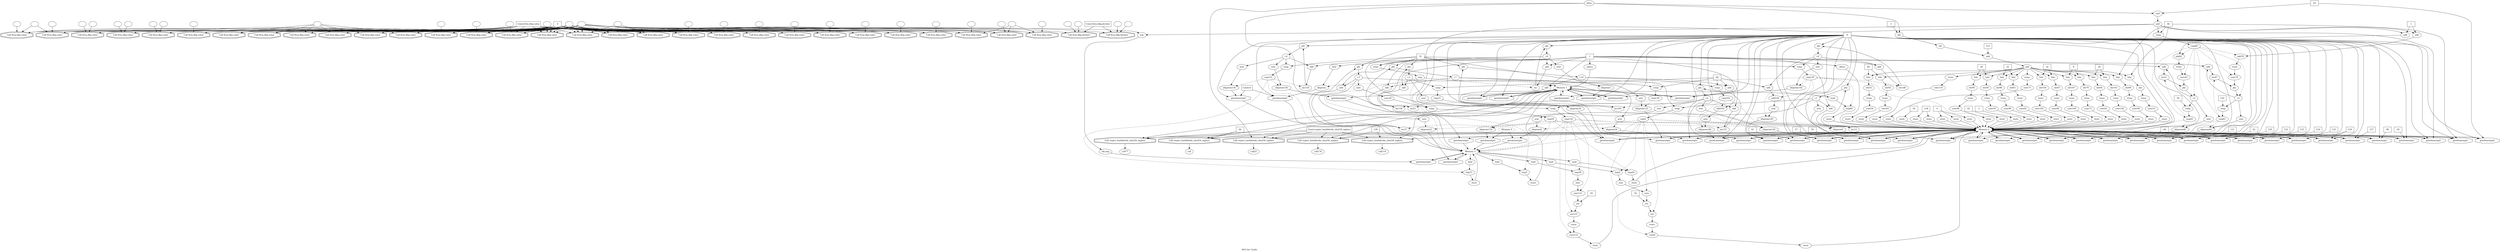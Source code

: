 digraph "DFG for 'Grafo'  "{
label="DFG for 'Grafo' ";
node_0[shape=ellipse,style=dashed,label="Memory 1"]
node_111[shape=doubleoctagon,style=solid,label="Call crypto_hashblocks_sha256_inplace"]
"node_0"->"node_111"
node_57[shape=octagon,style=solid,label="getelementptr"]
"node_0"->"node_57"
node_103[shape=octagon,style=solid,label="getelementptr"]
"node_0"->"node_103"
node_106[shape=doubleoctagon,style=solid,label="Call crypto_hashblocks_sha256_inplace"]
"node_0"->"node_106"
node_109[shape=octagon,style=solid,label="getelementptr"]
"node_0"->"node_109"
node_230[shape=octagon,style=solid,label="getelementptr"]
"node_0"->"node_230"
node_233[shape=doubleoctagon,style=solid,label="Call crypto_hashblocks_sha256_inplace"]
"node_0"->"node_233"
node_307[shape=octagon,style=solid,label="getelementptr"]
"node_0"->"node_307"
node_310[shape=doubleoctagon,style=solid,label="Call crypto_hashblocks_sha256_inplace"]
"node_0"->"node_310"
node_360[shape=octagon,style=solid,label="getelementptr"]
"node_0"->"node_360"
node_362[shape=octagon,style=solid,label="load"]
"node_0"->"node_362"
node_385[shape=octagon,style=solid,label="getelementptr"]
"node_0"->"node_385"
node_412[shape=doubleoctagon,style=solid,label="Call crypto_hashblocks_sha256_inplace"]
"node_0"->"node_412"
node_110[shape=ellipse,style=solid,label="call25"]
"node_111"->"node_110"
node_89[shape=ellipse,style=solid,label="i.2"]
node_92[shape=octagon,style=solid,label="add"]
"node_89"->"node_92"
node_94[shape=octagon,style=solid,label="icmp"]
"node_89"->"node_94"
node_97[shape=octagon,style=solid,label="sext"]
"node_89"->"node_97"
node_3[shape=ellipse,style=dashed,label="Memory 2"]
"node_3"->"node_111"
node_83[shape=octagon,style=solid,label="getelementptr"]
"node_3"->"node_83"
node_191[shape=octagon,style=solid,label="getelementptr"]
"node_3"->"node_191"
node_98[shape=octagon,style=solid,label="getelementptr"]
"node_3"->"node_98"
node_104[shape=octagon,style=solid,label="getelementptr"]
"node_3"->"node_104"
"node_3"->"node_106"
node_112[shape=octagon,style=solid,label="getelementptr"]
"node_3"->"node_112"
node_141[shape=octagon,style=solid,label="getelementptr"]
"node_3"->"node_141"
node_145[shape=octagon,style=solid,label="getelementptr"]
"node_3"->"node_145"
node_167[shape=octagon,style=solid,label="getelementptr"]
"node_3"->"node_167"
node_176[shape=octagon,style=solid,label="getelementptr"]
"node_3"->"node_176"
node_183[shape=octagon,style=solid,label="getelementptr"]
"node_3"->"node_183"
node_199[shape=octagon,style=solid,label="getelementptr"]
"node_3"->"node_199"
node_207[shape=octagon,style=solid,label="getelementptr"]
"node_3"->"node_207"
node_215[shape=octagon,style=solid,label="getelementptr"]
"node_3"->"node_215"
node_223[shape=octagon,style=solid,label="getelementptr"]
"node_3"->"node_223"
node_228[shape=octagon,style=solid,label="getelementptr"]
"node_3"->"node_228"
node_231[shape=octagon,style=solid,label="getelementptr"]
"node_3"->"node_231"
"node_3"->"node_233"
node_249[shape=octagon,style=solid,label="getelementptr"]
"node_3"->"node_249"
node_257[shape=octagon,style=solid,label="getelementptr"]
"node_3"->"node_257"
node_264[shape=octagon,style=solid,label="getelementptr"]
"node_3"->"node_264"
node_271[shape=octagon,style=solid,label="getelementptr"]
"node_3"->"node_271"
node_278[shape=octagon,style=solid,label="getelementptr"]
"node_3"->"node_278"
node_285[shape=octagon,style=solid,label="getelementptr"]
"node_3"->"node_285"
node_292[shape=octagon,style=solid,label="getelementptr"]
"node_3"->"node_292"
node_299[shape=octagon,style=solid,label="getelementptr"]
"node_3"->"node_299"
node_304[shape=octagon,style=solid,label="getelementptr"]
"node_3"->"node_304"
node_308[shape=octagon,style=solid,label="getelementptr"]
"node_3"->"node_308"
"node_3"->"node_310"
node_333[shape=octagon,style=solid,label="getelementptr"]
"node_3"->"node_333"
node_346[shape=octagon,style=solid,label="getelementptr"]
"node_3"->"node_346"
node_367[shape=octagon,style=solid,label="getelementptr"]
"node_3"->"node_367"
node_400[shape=octagon,style=solid,label="getelementptr"]
"node_3"->"node_400"
node_404[shape=octagon,style=solid,label="getelementptr"]
"node_3"->"node_404"
node_407[shape=octagon,style=solid,label="getelementptr"]
"node_3"->"node_407"
node_410[shape=octagon,style=solid,label="getelementptr"]
"node_3"->"node_410"
"node_3"->"node_412"
node_4[shape=octagon,style=solid,label="alloca"]
"node_4"->"node_3"
node_5[shape=doubleoctagon,style=solid,label="Call llvm.dbg.value"]
node_6[shape=ellipse,style=solid,label=""]
"node_6"->"node_5"
node_7[shape=box,style=solid,label="0"]
"node_7"->"node_5"
node_11[shape=doubleoctagon,style=solid,label="Call llvm.dbg.value"]
"node_7"->"node_11"
node_14[shape=doubleoctagon,style=solid,label="Call llvm.dbg.value"]
"node_7"->"node_14"
node_17[shape=doubleoctagon,style=solid,label="Call llvm.dbg.value"]
"node_7"->"node_17"
node_34[shape=doubleoctagon,style=solid,label="Call llvm.dbg.value"]
"node_7"->"node_34"
node_37[shape=doubleoctagon,style=solid,label="Call llvm.dbg.value"]
"node_7"->"node_37"
node_59[shape=doubleoctagon,style=solid,label="Call llvm.dbg.value"]
"node_7"->"node_59"
node_61[shape=doubleoctagon,style=solid,label="Call llvm.dbg.value"]
"node_7"->"node_61"
node_85[shape=doubleoctagon,style=solid,label="Call llvm.dbg.value"]
"node_7"->"node_85"
node_87[shape=doubleoctagon,style=solid,label="Call llvm.dbg.value"]
"node_7"->"node_87"
node_101[shape=doubleoctagon,style=solid,label="Call llvm.dbg.value"]
"node_7"->"node_101"
node_113[shape=doubleoctagon,style=solid,label="Call llvm.dbg.value"]
"node_7"->"node_113"
node_118[shape=doubleoctagon,style=solid,label="Call llvm.dbg.value"]
"node_7"->"node_118"
node_121[shape=octagon,style=solid,label="sub"]
"node_7"->"node_121"
node_123[shape=doubleoctagon,style=solid,label="Call llvm.dbg.value"]
"node_7"->"node_123"
node_125[shape=doubleoctagon,style=solid,label="Call llvm.dbg.value"]
"node_7"->"node_125"
node_143[shape=doubleoctagon,style=solid,label="Call llvm.dbg.value"]
"node_7"->"node_143"
node_156[shape=doubleoctagon,style=solid,label="Call llvm.dbg.value"]
"node_7"->"node_156"
node_170[shape=doubleoctagon,style=solid,label="Call llvm.dbg.value"]
"node_7"->"node_170"
node_369[shape=doubleoctagon,style=solid,label="Call llvm.dbg.value"]
"node_7"->"node_369"
node_371[shape=doubleoctagon,style=solid,label="Call llvm.dbg.value"]
"node_7"->"node_371"
node_238[shape=doubleoctagon,style=solid,label="Call llvm.dbg.value"]
"node_7"->"node_238"
node_251[shape=doubleoctagon,style=solid,label="Call llvm.dbg.value"]
"node_7"->"node_251"
node_312[shape=doubleoctagon,style=solid,label="Call llvm.dbg.value"]
"node_7"->"node_312"
node_335[shape=doubleoctagon,style=solid,label="Call llvm.dbg.value"]
"node_7"->"node_335"
node_337[shape=doubleoctagon,style=solid,label="Call llvm.dbg.value"]
"node_7"->"node_337"
node_349[shape=doubleoctagon,style=solid,label="Call llvm.dbg.value"]
"node_7"->"node_349"
node_351[shape=doubleoctagon,style=solid,label="Call llvm.dbg.value"]
"node_7"->"node_351"
node_387[shape=doubleoctagon,style=solid,label="Call llvm.dbg.value"]
"node_7"->"node_387"
node_389[shape=doubleoctagon,style=solid,label="Call llvm.dbg.value"]
"node_7"->"node_389"
node_402[shape=doubleoctagon,style=solid,label="Call llvm.dbg.value"]
"node_7"->"node_402"
node_8[shape=ellipse,style=solid,label=""]
"node_8"->"node_5"
node_9[shape=ellipse,style=solid,label=""]
"node_9"->"node_5"
"node_9"->"node_11"
"node_9"->"node_14"
"node_9"->"node_17"
node_20[shape=doubleoctagon,style=solid,label="Call llvm.dbg.declare"]
"node_9"->"node_20"
node_24[shape=doubleoctagon,style=solid,label="Call llvm.dbg.declare"]
"node_9"->"node_24"
"node_9"->"node_34"
"node_9"->"node_37"
"node_9"->"node_59"
"node_9"->"node_61"
"node_9"->"node_85"
"node_9"->"node_87"
"node_9"->"node_101"
"node_9"->"node_113"
"node_9"->"node_118"
"node_9"->"node_123"
"node_9"->"node_125"
"node_9"->"node_143"
"node_9"->"node_156"
"node_9"->"node_170"
"node_9"->"node_369"
"node_9"->"node_371"
"node_9"->"node_238"
"node_9"->"node_251"
"node_9"->"node_312"
"node_9"->"node_335"
"node_9"->"node_337"
"node_9"->"node_349"
"node_9"->"node_351"
"node_9"->"node_387"
"node_9"->"node_389"
"node_9"->"node_402"
node_10[shape=box,style=solid,label="Const:llvm.dbg.value"]
"node_10"->"node_5"
"node_10"->"node_11"
"node_10"->"node_14"
"node_10"->"node_17"
"node_10"->"node_34"
"node_10"->"node_37"
"node_10"->"node_59"
"node_10"->"node_61"
"node_10"->"node_85"
"node_10"->"node_87"
"node_10"->"node_101"
"node_10"->"node_113"
"node_10"->"node_118"
"node_10"->"node_123"
"node_10"->"node_125"
"node_10"->"node_143"
"node_10"->"node_156"
"node_10"->"node_170"
"node_10"->"node_369"
"node_10"->"node_371"
"node_10"->"node_238"
"node_10"->"node_251"
"node_10"->"node_312"
"node_10"->"node_335"
"node_10"->"node_337"
"node_10"->"node_349"
"node_10"->"node_351"
"node_10"->"node_387"
"node_10"->"node_389"
"node_10"->"node_402"
node_12[shape=ellipse,style=solid,label=""]
"node_12"->"node_11"
node_13[shape=ellipse,style=solid,label=""]
"node_13"->"node_11"
"node_13"->"node_113"
"node_13"->"node_123"
node_15[shape=ellipse,style=solid,label=""]
"node_15"->"node_14"
node_16[shape=ellipse,style=solid,label=""]
"node_16"->"node_14"
"node_16"->"node_118"
node_18[shape=ellipse,style=solid,label=""]
"node_18"->"node_17"
node_19[shape=ellipse,style=solid,label=""]
"node_19"->"node_17"
node_21[shape=ellipse,style=solid,label=""]
"node_21"->"node_20"
node_22[shape=ellipse,style=solid,label=""]
"node_22"->"node_20"
node_23[shape=box,style=solid,label="Const:llvm.dbg.declare"]
"node_23"->"node_20"
"node_23"->"node_24"
node_25[shape=ellipse,style=solid,label=""]
"node_25"->"node_24"
node_26[shape=ellipse,style=solid,label=""]
"node_26"->"node_24"
node_27[shape=ellipse,style=solid,label="shl"]
node_32[shape=octagon,style=solid,label="add"]
"node_27"->"node_32"
node_28[shape=octagon,style=solid,label="shl"]
"node_28"->"node_27"
node_29[shape=ellipse,style=solid,label="inlen"]
"node_29"->"node_111"
"node_29"->"node_28"
"node_29"->"node_112"
node_116[shape=octagon,style=solid,label="and"]
"node_29"->"node_116"
node_30[shape=box,style=solid,label="3"]
"node_30"->"node_28"
node_31[shape=ellipse,style=solid,label="add"]
node_203[shape=octagon,style=solid,label="lshr"]
"node_31"->"node_203"
node_173[shape=octagon,style=solid,label="lshr"]
"node_31"->"node_173"
node_179[shape=octagon,style=solid,label="lshr"]
"node_31"->"node_179"
node_187[shape=octagon,style=solid,label="lshr"]
"node_31"->"node_187"
node_195[shape=octagon,style=solid,label="lshr"]
"node_31"->"node_195"
node_211[shape=octagon,style=solid,label="lshr"]
"node_31"->"node_211"
node_219[shape=octagon,style=solid,label="lshr"]
"node_31"->"node_219"
node_227[shape=octagon,style=solid,label="trunc"]
"node_31"->"node_227"
node_254[shape=octagon,style=solid,label="lshr"]
"node_31"->"node_254"
node_261[shape=octagon,style=solid,label="lshr"]
"node_31"->"node_261"
node_268[shape=octagon,style=solid,label="lshr"]
"node_31"->"node_268"
node_275[shape=octagon,style=solid,label="lshr"]
"node_31"->"node_275"
node_282[shape=octagon,style=solid,label="lshr"]
"node_31"->"node_282"
node_289[shape=octagon,style=solid,label="lshr"]
"node_31"->"node_289"
node_296[shape=octagon,style=solid,label="lshr"]
"node_31"->"node_296"
node_303[shape=octagon,style=solid,label="trunc"]
"node_31"->"node_303"
"node_32"->"node_31"
node_33[shape=box,style=solid,label="512"]
"node_33"->"node_32"
node_35[shape=ellipse,style=solid,label=""]
"node_35"->"node_34"
node_36[shape=ellipse,style=solid,label=""]
"node_36"->"node_34"
node_38[shape=ellipse,style=solid,label=""]
"node_38"->"node_37"
"node_38"->"node_61"
"node_38"->"node_125"
"node_38"->"node_371"
"node_38"->"node_312"
"node_38"->"node_351"
node_39[shape=ellipse,style=solid,label=""]
"node_39"->"node_37"
"node_39"->"node_59"
"node_39"->"node_61"
"node_39"->"node_85"
"node_39"->"node_87"
"node_39"->"node_101"
"node_39"->"node_125"
"node_39"->"node_143"
"node_39"->"node_156"
"node_39"->"node_170"
"node_39"->"node_369"
"node_39"->"node_371"
"node_39"->"node_238"
"node_39"->"node_251"
"node_39"->"node_312"
"node_39"->"node_335"
"node_39"->"node_337"
"node_39"->"node_349"
"node_39"->"node_351"
"node_39"->"node_387"
"node_39"->"node_389"
"node_39"->"node_402"
node_40[shape=ellipse,style=solid,label="i.0"]
node_44[shape=octagon,style=solid,label="add"]
"node_40"->"node_44"
node_46[shape=octagon,style=solid,label="icmp"]
"node_40"->"node_46"
node_49[shape=octagon,style=solid,label="sext"]
"node_40"->"node_49"
node_56[shape=octagon,style=solid,label="sext"]
"node_40"->"node_56"
node_41[shape=octagon,style=solid,label="phi"]
"node_41"->"node_40"
node_42[shape=box,style=solid,label="0"]
"node_42"->"node_41"
node_51[shape=octagon,style=solid,label="getelementptr"]
"node_42"->"node_51"
"node_42"->"node_57"
node_63[shape=octagon,style=solid,label="phi"]
"node_42"->"node_63"
"node_42"->"node_83"
"node_42"->"node_191"
"node_42"->"node_98"
"node_42"->"node_103"
"node_42"->"node_104"
"node_42"->"node_109"
node_127[shape=octagon,style=solid,label="phi"]
"node_42"->"node_127"
"node_42"->"node_141"
"node_42"->"node_145"
"node_42"->"node_167"
"node_42"->"node_176"
"node_42"->"node_183"
"node_42"->"node_199"
node_373[shape=octagon,style=solid,label="phi"]
"node_42"->"node_373"
"node_42"->"node_207"
"node_42"->"node_215"
"node_42"->"node_223"
"node_42"->"node_228"
"node_42"->"node_230"
"node_42"->"node_231"
"node_42"->"node_249"
"node_42"->"node_257"
"node_42"->"node_264"
"node_42"->"node_271"
"node_42"->"node_278"
"node_42"->"node_285"
"node_42"->"node_292"
"node_42"->"node_299"
"node_42"->"node_304"
"node_42"->"node_307"
"node_42"->"node_308"
node_314[shape=octagon,style=solid,label="phi"]
"node_42"->"node_314"
"node_42"->"node_333"
"node_42"->"node_346"
node_353[shape=octagon,style=solid,label="phi"]
"node_42"->"node_353"
"node_42"->"node_360"
"node_42"->"node_367"
node_380[shape=octagon,style=solid,label="getelementptr"]
"node_42"->"node_380"
"node_42"->"node_400"
"node_42"->"node_404"
"node_42"->"node_407"
"node_42"->"node_410"
node_43[shape=ellipse,style=solid,label="inc"]
"node_43"->"node_41"
"node_44"->"node_43"
node_45[shape=ellipse,style=solid,label="cmp"]
"node_45"->"node_0" [style=dashed]
"node_45"->"node_43" [style=dashed]
node_48[shape=ellipse,style=solid,label="idxprom"]
"node_45"->"node_48" [style=dashed]
node_50[shape=ellipse,style=dashed,label="Memory 3"]
"node_45"->"node_50" [style=dashed]
node_53[shape=ellipse,style=solid,label="tmp3"]
"node_45"->"node_53" [style=dashed]
node_55[shape=ellipse,style=solid,label="idxprom1"]
"node_45"->"node_55" [style=dashed]
"node_46"->"node_45"
node_47[shape=box,style=solid,label="32"]
"node_47"->"node_46"
node_67[shape=octagon,style=solid,label="icmp"]
"node_47"->"node_67"
node_90[shape=octagon,style=solid,label="phi"]
"node_47"->"node_90"
node_318[shape=octagon,style=solid,label="icmp"]
"node_47"->"node_318"
node_339[shape=octagon,style=solid,label="phi"]
"node_47"->"node_339"
node_357[shape=octagon,style=solid,label="icmp"]
"node_47"->"node_357"
node_377[shape=octagon,style=solid,label="icmp"]
"node_47"->"node_377"
node_391[shape=octagon,style=solid,label="phi"]
"node_47"->"node_391"
"node_48"->"node_51"
"node_49"->"node_48"
node_54[shape=octagon,style=solid,label="load"]
"node_50"->"node_54"
node_73[shape=octagon,style=solid,label="load"]
"node_50"->"node_73"
node_122[shape=octagon,style=solid,label="getelementptr"]
"node_50"->"node_122"
node_136[shape=octagon,style=solid,label="getelementptr"]
"node_50"->"node_136"
node_138[shape=octagon,style=solid,label="load"]
"node_50"->"node_138"
node_323[shape=octagon,style=solid,label="load"]
"node_50"->"node_323"
node_382[shape=octagon,style=solid,label="load"]
"node_50"->"node_382"
"node_51"->"node_50"
node_52[shape=box,style=solid,label="Const:iv"]
"node_52"->"node_51"
"node_52"->"node_380"
node_58[shape=octagon,style=solid,label="store"]
"node_53"->"node_58"
"node_54"->"node_53"
"node_55"->"node_57"
"node_56"->"node_55"
"node_57"->"node_0"
"node_58"->"node_0"
node_60[shape=ellipse,style=solid,label=""]
"node_60"->"node_59"
node_62[shape=ellipse,style=solid,label="i.1"]
node_65[shape=octagon,style=solid,label="add"]
"node_62"->"node_65"
"node_62"->"node_67"
node_69[shape=octagon,style=solid,label="sext"]
"node_62"->"node_69"
node_82[shape=octagon,style=solid,label="sext"]
"node_62"->"node_82"
"node_63"->"node_62"
node_64[shape=ellipse,style=solid,label="inc12"]
"node_64"->"node_63"
"node_65"->"node_64"
node_66[shape=ellipse,style=solid,label="cmp4"]
"node_66"->"node_3" [style=dashed]
"node_66"->"node_50" [style=dashed]
"node_66"->"node_64" [style=dashed]
node_68[shape=ellipse,style=solid,label="idxprom6"]
"node_66"->"node_68" [style=dashed]
node_72[shape=ellipse,style=solid,label="tmp9"]
"node_66"->"node_72" [style=dashed]
node_74[shape=ellipse,style=solid,label="conv"]
"node_66"->"node_74" [style=dashed]
node_76[shape=ellipse,style=solid,label="xor"]
"node_66"->"node_76" [style=dashed]
node_79[shape=ellipse,style=solid,label="conv8"]
"node_66"->"node_79" [style=dashed]
node_81[shape=ellipse,style=solid,label="idxprom9"]
"node_66"->"node_81" [style=dashed]
"node_67"->"node_66"
node_70[shape=octagon,style=solid,label="getelementptr"]
"node_68"->"node_70"
"node_69"->"node_68"
"node_70"->"node_50"
node_71[shape=ellipse,style=dashed,label="Memory 0"]
"node_71"->"node_70"
node_321[shape=octagon,style=solid,label="getelementptr"]
"node_71"->"node_321"
node_75[shape=octagon,style=solid,label="zext"]
"node_72"->"node_75"
"node_73"->"node_72"
node_77[shape=octagon,style=solid,label="xor"]
"node_74"->"node_77"
"node_75"->"node_74"
node_80[shape=octagon,style=solid,label="trunc"]
"node_76"->"node_80"
"node_77"->"node_76"
node_78[shape=box,style=solid,label="54"]
"node_78"->"node_77"
node_84[shape=octagon,style=solid,label="store"]
"node_79"->"node_84"
node_2[shape=box,style=solid,label="1"]
"node_2"->"node_4"
"node_2"->"node_44"
"node_2"->"node_65"
node_1[shape=octagon,style=solid,label="alloca"]
"node_2"->"node_1"
"node_2"->"node_92"
node_129[shape=octagon,style=solid,label="add"]
"node_2"->"node_129"
node_161[shape=octagon,style=solid,label="add"]
"node_2"->"node_161"
node_375[shape=octagon,style=solid,label="add"]
"node_2"->"node_375"
node_243[shape=octagon,style=solid,label="add"]
"node_2"->"node_243"
node_316[shape=octagon,style=solid,label="add"]
"node_2"->"node_316"
node_341[shape=octagon,style=solid,label="add"]
"node_2"->"node_341"
node_355[shape=octagon,style=solid,label="add"]
"node_2"->"node_355"
node_393[shape=octagon,style=solid,label="add"]
"node_2"->"node_393"
"node_1"->"node_0"
"node_80"->"node_79"
"node_81"->"node_83"
"node_82"->"node_81"
"node_83"->"node_3"
"node_84"->"node_3"
node_86[shape=ellipse,style=solid,label=""]
"node_86"->"node_85"
node_88[shape=ellipse,style=solid,label=""]
"node_88"->"node_87"
"node_88"->"node_337"
"node_88"->"node_389"
node_190[shape=octagon,style=solid,label="trunc"]
node_189[shape=ellipse,style=solid,label="conv59"]
"node_190"->"node_189"
"node_191"->"node_3"
node_192[shape=box,style=solid,label="58"]
"node_192"->"node_191"
node_193[shape=octagon,style=solid,label="store"]
"node_193"->"node_3"
node_194[shape=ellipse,style=solid,label="shr61"]
node_198[shape=octagon,style=solid,label="trunc"]
"node_194"->"node_198"
"node_90"->"node_89"
node_91[shape=ellipse,style=solid,label="inc21"]
"node_91"->"node_90"
"node_92"->"node_91"
node_93[shape=ellipse,style=solid,label="cmp15"]
"node_93"->"node_3" [style=dashed]
"node_93"->"node_91" [style=dashed]
node_96[shape=ellipse,style=solid,label="idxprom18"]
"node_93"->"node_96" [style=dashed]
"node_94"->"node_93"
node_95[shape=box,style=solid,label="64"]
"node_95"->"node_94"
node_343[shape=octagon,style=solid,label="icmp"]
"node_95"->"node_343"
node_364[shape=octagon,style=solid,label="add"]
"node_95"->"node_364"
node_395[shape=octagon,style=solid,label="icmp"]
"node_95"->"node_395"
node_397[shape=octagon,style=solid,label="add"]
"node_95"->"node_397"
"node_96"->"node_98"
"node_97"->"node_96"
"node_98"->"node_3"
node_99[shape=octagon,style=solid,label="store"]
"node_99"->"node_3"
node_100[shape=box,style=solid,label="54"]
"node_100"->"node_99"
node_102[shape=ellipse,style=solid,label=""]
"node_102"->"node_101"
"node_103"->"node_0"
"node_104"->"node_3"
node_105[shape=ellipse,style=solid,label="call"]
"node_106"->"node_105"
node_107[shape=box,style=solid,label="64"]
"node_107"->"node_106"
"node_107"->"node_233"
node_108[shape=box,style=solid,label="Const:crypto_hashblocks_sha256_inplace"]
"node_108"->"node_111"
"node_108"->"node_106"
"node_108"->"node_233"
"node_108"->"node_310"
"node_108"->"node_412"
"node_109"->"node_0"
node_200[shape=box,style=solid,label="59"]
"node_200"->"node_199"
node_201[shape=octagon,style=solid,label="store"]
"node_201"->"node_3"
node_202[shape=ellipse,style=solid,label="shr64"]
node_206[shape=octagon,style=solid,label="trunc"]
"node_202"->"node_206"
"node_203"->"node_202"
node_204[shape=box,style=solid,label="24"]
"node_204"->"node_203"
"node_204"->"node_282"
"node_112"->"node_50"
node_114[shape=ellipse,style=solid,label=""]
"node_114"->"node_113"
node_115[shape=ellipse,style=solid,label="and"]
"node_115"->"node_121"
node_133[shape=octagon,style=solid,label="icmp"]
"node_115"->"node_133"
"node_115"->"node_145"
node_149[shape=octagon,style=solid,label="icmp"]
"node_115"->"node_149"
node_152[shape=octagon,style=solid,label="add"]
"node_115"->"node_152"
node_235[shape=octagon,style=solid,label="add"]
"node_115"->"node_235"
"node_116"->"node_115"
node_117[shape=box,style=solid,label="63"]
"node_117"->"node_116"
"node_117"->"node_228"
node_119[shape=ellipse,style=solid,label=""]
"node_119"->"node_118"
node_120[shape=ellipse,style=solid,label="idx.neg"]
"node_120"->"node_122"
"node_121"->"node_120"
"node_122"->"node_50"
node_124[shape=ellipse,style=solid,label=""]
"node_124"->"node_123"
node_126[shape=ellipse,style=solid,label="i.3"]
"node_126"->"node_129"
node_131[shape=octagon,style=solid,label="sext"]
"node_126"->"node_131"
node_135[shape=octagon,style=solid,label="sext"]
"node_126"->"node_135"
node_140[shape=octagon,style=solid,label="sext"]
"node_126"->"node_140"
"node_127"->"node_126"
node_128[shape=ellipse,style=solid,label="inc37"]
"node_128"->"node_127"
"node_129"->"node_128"
node_130[shape=ellipse,style=solid,label="conv28"]
"node_130"->"node_133"
"node_131"->"node_130"
node_132[shape=ellipse,style=solid,label="cmp29"]
"node_132"->"node_3" [style=dashed]
"node_132"->"node_50" [style=dashed]
"node_132"->"node_128" [style=dashed]
node_134[shape=ellipse,style=solid,label="idxprom32"]
"node_132"->"node_134" [style=dashed]
node_137[shape=ellipse,style=solid,label="tmp26"]
"node_132"->"node_137" [style=dashed]
node_139[shape=ellipse,style=solid,label="idxprom34"]
"node_132"->"node_139" [style=dashed]
"node_133"->"node_132"
"node_134"->"node_136"
"node_135"->"node_134"
"node_136"->"node_50"
node_142[shape=octagon,style=solid,label="store"]
"node_137"->"node_142"
"node_138"->"node_137"
"node_139"->"node_141"
"node_140"->"node_139"
"node_141"->"node_3"
"node_142"->"node_3"
node_144[shape=ellipse,style=solid,label=""]
"node_144"->"node_143"
"node_145"->"node_3"
node_146[shape=octagon,style=solid,label="store"]
"node_146"->"node_3"
node_147[shape=box,style=solid,label="-128"]
"node_147"->"node_146"
node_406[shape=octagon,style=solid,label="store"]
"node_147"->"node_406"
node_148[shape=ellipse,style=solid,label="cmp40"]
node_151[shape=ellipse,style=solid,label="add42"]
"node_148"->"node_151" [style=dashed]
node_154[shape=ellipse,style=solid,label="conv43"]
"node_148"->"node_154" [style=dashed]
node_158[shape=ellipse,style=solid,label="i.4"]
"node_148"->"node_158" [style=dashed]
node_162[shape=ellipse,style=solid,label="cmp45"]
"node_148"->"node_162" [style=dashed]
node_234[shape=ellipse,style=solid,label="add78"]
"node_148"->"node_234" [style=dashed]
node_236[shape=ellipse,style=solid,label="conv79"]
"node_148"->"node_236" [style=dashed]
node_240[shape=ellipse,style=solid,label="i.5"]
"node_148"->"node_240" [style=dashed]
node_244[shape=ellipse,style=solid,label="cmp81"]
"node_148"->"node_244" [style=dashed]
"node_149"->"node_148"
node_150[shape=box,style=solid,label="56"]
"node_150"->"node_149"
"node_150"->"node_173"
"node_150"->"node_176"
"node_150"->"node_254"
node_155[shape=octagon,style=solid,label="trunc"]
"node_151"->"node_155"
"node_152"->"node_151"
node_153[shape=box,style=solid,label="1"]
"node_153"->"node_152"
"node_153"->"node_235"
node_159[shape=octagon,style=solid,label="phi"]
"node_154"->"node_159"
"node_155"->"node_154"
node_157[shape=ellipse,style=solid,label=""]
"node_157"->"node_156"
"node_158"->"node_161"
node_163[shape=octagon,style=solid,label="icmp"]
"node_158"->"node_163"
node_166[shape=octagon,style=solid,label="sext"]
"node_158"->"node_166"
"node_159"->"node_158"
node_160[shape=ellipse,style=solid,label="inc51"]
"node_160"->"node_159"
"node_161"->"node_160"
"node_162"->"node_3" [style=dashed]
"node_162"->"node_160" [style=dashed]
node_165[shape=ellipse,style=solid,label="idxprom48"]
"node_162"->"node_165" [style=dashed]
"node_163"->"node_162"
node_164[shape=box,style=solid,label="56"]
"node_164"->"node_163"
"node_165"->"node_167"
"node_166"->"node_165"
"node_167"->"node_3"
node_168[shape=octagon,style=solid,label="store"]
"node_168"->"node_3"
node_169[shape=box,style=solid,label="0"]
"node_169"->"node_168"
node_250[shape=octagon,style=solid,label="store"]
"node_169"->"node_250"
node_401[shape=octagon,style=solid,label="store"]
"node_169"->"node_401"
node_171[shape=ellipse,style=solid,label=""]
"node_171"->"node_170"
node_172[shape=ellipse,style=solid,label="shr"]
node_175[shape=octagon,style=solid,label="trunc"]
"node_172"->"node_175"
"node_173"->"node_172"
node_174[shape=ellipse,style=solid,label="conv53"]
node_177[shape=octagon,style=solid,label="store"]
"node_174"->"node_177"
"node_175"->"node_174"
"node_176"->"node_3"
"node_177"->"node_3"
node_178[shape=ellipse,style=solid,label="shr55"]
node_182[shape=octagon,style=solid,label="trunc"]
"node_178"->"node_182"
"node_179"->"node_178"
node_180[shape=box,style=solid,label="48"]
"node_180"->"node_179"
"node_180"->"node_261"
node_181[shape=ellipse,style=solid,label="conv56"]
node_185[shape=octagon,style=solid,label="store"]
"node_181"->"node_185"
"node_182"->"node_181"
"node_183"->"node_3"
node_184[shape=box,style=solid,label="57"]
"node_184"->"node_183"
"node_185"->"node_3"
node_186[shape=ellipse,style=solid,label="shr58"]
"node_186"->"node_190"
"node_187"->"node_186"
node_188[shape=box,style=solid,label="40"]
"node_188"->"node_187"
"node_188"->"node_268"
"node_189"->"node_193"
"node_195"->"node_194"
node_196[shape=box,style=solid,label="32"]
"node_196"->"node_195"
"node_196"->"node_275"
node_197[shape=ellipse,style=solid,label="conv62"]
"node_197"->"node_201"
"node_198"->"node_197"
"node_199"->"node_3"
node_370[shape=ellipse,style=solid,label=""]
"node_370"->"node_369"
node_372[shape=ellipse,style=solid,label="i.9"]
"node_372"->"node_375"
"node_372"->"node_377"
node_379[shape=octagon,style=solid,label="sext"]
"node_372"->"node_379"
node_384[shape=octagon,style=solid,label="sext"]
"node_372"->"node_384"
"node_373"->"node_372"
node_374[shape=ellipse,style=solid,label="inc159"]
"node_374"->"node_373"
"node_375"->"node_374"
node_376[shape=ellipse,style=solid,label="cmp151"]
"node_376"->"node_50" [style=dashed]
"node_376"->"node_374" [style=dashed]
node_378[shape=ellipse,style=solid,label="idxprom154"]
"node_376"->"node_378" [style=dashed]
node_381[shape=ellipse,style=solid,label="tmp71"]
"node_376"->"node_381" [style=dashed]
node_383[shape=ellipse,style=solid,label="idxprom156"]
"node_376"->"node_383" [style=dashed]
node_205[shape=ellipse,style=solid,label="conv65"]
node_209[shape=octagon,style=solid,label="store"]
"node_205"->"node_209"
"node_206"->"node_205"
"node_207"->"node_3"
node_208[shape=box,style=solid,label="60"]
"node_208"->"node_207"
"node_209"->"node_3"
node_210[shape=ellipse,style=solid,label="shr67"]
node_214[shape=octagon,style=solid,label="trunc"]
"node_210"->"node_214"
"node_211"->"node_210"
node_212[shape=box,style=solid,label="16"]
"node_212"->"node_211"
"node_212"->"node_289"
node_213[shape=ellipse,style=solid,label="conv68"]
node_217[shape=octagon,style=solid,label="store"]
"node_213"->"node_217"
"node_214"->"node_213"
"node_215"->"node_3"
node_216[shape=box,style=solid,label="61"]
"node_216"->"node_215"
"node_217"->"node_3"
node_218[shape=ellipse,style=solid,label="shr70"]
node_222[shape=octagon,style=solid,label="trunc"]
"node_218"->"node_222"
"node_219"->"node_218"
node_220[shape=box,style=solid,label="8"]
"node_220"->"node_219"
"node_220"->"node_296"
node_221[shape=ellipse,style=solid,label="conv71"]
node_225[shape=octagon,style=solid,label="store"]
"node_221"->"node_225"
"node_222"->"node_221"
"node_223"->"node_3"
node_224[shape=box,style=solid,label="62"]
"node_224"->"node_223"
"node_225"->"node_3"
node_226[shape=ellipse,style=solid,label="conv73"]
node_229[shape=octagon,style=solid,label="store"]
"node_226"->"node_229"
"node_227"->"node_226"
"node_228"->"node_3"
"node_229"->"node_3"
"node_230"->"node_0"
"node_231"->"node_3"
node_232[shape=ellipse,style=solid,label="call77"]
"node_233"->"node_232"
node_237[shape=octagon,style=solid,label="trunc"]
"node_234"->"node_237"
"node_235"->"node_234"
node_241[shape=octagon,style=solid,label="phi"]
"node_236"->"node_241"
"node_237"->"node_236"
node_239[shape=ellipse,style=solid,label=""]
"node_239"->"node_238"
"node_240"->"node_243"
node_245[shape=octagon,style=solid,label="icmp"]
"node_240"->"node_245"
node_248[shape=octagon,style=solid,label="sext"]
"node_240"->"node_248"
"node_241"->"node_240"
node_242[shape=ellipse,style=solid,label="inc87"]
"node_242"->"node_241"
"node_243"->"node_242"
"node_244"->"node_3" [style=dashed]
"node_244"->"node_242" [style=dashed]
node_247[shape=ellipse,style=solid,label="idxprom84"]
"node_244"->"node_247" [style=dashed]
"node_245"->"node_244"
node_246[shape=box,style=solid,label="120"]
"node_246"->"node_245"
"node_247"->"node_249"
"node_248"->"node_247"
"node_249"->"node_3"
"node_250"->"node_3"
node_252[shape=ellipse,style=solid,label=""]
"node_252"->"node_251"
node_253[shape=ellipse,style=solid,label="shr89"]
node_256[shape=octagon,style=solid,label="trunc"]
"node_253"->"node_256"
"node_254"->"node_253"
node_255[shape=ellipse,style=solid,label="conv90"]
node_259[shape=octagon,style=solid,label="store"]
"node_255"->"node_259"
"node_256"->"node_255"
"node_257"->"node_3"
node_258[shape=box,style=solid,label="120"]
"node_258"->"node_257"
"node_259"->"node_3"
node_260[shape=ellipse,style=solid,label="shr92"]
node_263[shape=octagon,style=solid,label="trunc"]
"node_260"->"node_263"
"node_261"->"node_260"
node_262[shape=ellipse,style=solid,label="conv93"]
node_266[shape=octagon,style=solid,label="store"]
"node_262"->"node_266"
"node_263"->"node_262"
"node_264"->"node_3"
node_265[shape=box,style=solid,label="121"]
"node_265"->"node_264"
"node_266"->"node_3"
node_267[shape=ellipse,style=solid,label="shr95"]
node_270[shape=octagon,style=solid,label="trunc"]
"node_267"->"node_270"
"node_268"->"node_267"
node_269[shape=ellipse,style=solid,label="conv96"]
node_273[shape=octagon,style=solid,label="store"]
"node_269"->"node_273"
"node_270"->"node_269"
"node_271"->"node_3"
node_272[shape=box,style=solid,label="122"]
"node_272"->"node_271"
"node_273"->"node_3"
node_274[shape=ellipse,style=solid,label="shr98"]
node_277[shape=octagon,style=solid,label="trunc"]
"node_274"->"node_277"
"node_275"->"node_274"
node_276[shape=ellipse,style=solid,label="conv99"]
node_280[shape=octagon,style=solid,label="store"]
"node_276"->"node_280"
"node_277"->"node_276"
"node_278"->"node_3"
node_279[shape=box,style=solid,label="123"]
"node_279"->"node_278"
"node_280"->"node_3"
node_281[shape=ellipse,style=solid,label="shr101"]
node_284[shape=octagon,style=solid,label="trunc"]
"node_281"->"node_284"
"node_282"->"node_281"
node_283[shape=ellipse,style=solid,label="conv102"]
node_287[shape=octagon,style=solid,label="store"]
"node_283"->"node_287"
"node_284"->"node_283"
"node_285"->"node_3"
node_286[shape=box,style=solid,label="124"]
"node_286"->"node_285"
"node_287"->"node_3"
node_288[shape=ellipse,style=solid,label="shr104"]
node_291[shape=octagon,style=solid,label="trunc"]
"node_288"->"node_291"
"node_289"->"node_288"
node_290[shape=ellipse,style=solid,label="conv105"]
node_294[shape=octagon,style=solid,label="store"]
"node_290"->"node_294"
"node_291"->"node_290"
"node_292"->"node_3"
node_293[shape=box,style=solid,label="125"]
"node_293"->"node_292"
"node_294"->"node_3"
node_295[shape=ellipse,style=solid,label="shr107"]
node_298[shape=octagon,style=solid,label="trunc"]
"node_295"->"node_298"
"node_296"->"node_295"
node_297[shape=ellipse,style=solid,label="conv108"]
node_301[shape=octagon,style=solid,label="store"]
"node_297"->"node_301"
"node_298"->"node_297"
"node_299"->"node_3"
node_300[shape=box,style=solid,label="126"]
"node_300"->"node_299"
"node_300"->"node_407"
"node_301"->"node_3"
node_302[shape=ellipse,style=solid,label="conv110"]
node_306[shape=octagon,style=solid,label="store"]
"node_302"->"node_306"
"node_303"->"node_302"
"node_304"->"node_3"
node_305[shape=box,style=solid,label="127"]
"node_305"->"node_304"
"node_306"->"node_3"
"node_307"->"node_0"
"node_308"->"node_3"
node_309[shape=ellipse,style=solid,label="call114"]
"node_310"->"node_309"
node_311[shape=box,style=solid,label="128"]
"node_311"->"node_310"
"node_311"->"node_412"
node_313[shape=ellipse,style=solid,label="i.6"]
"node_313"->"node_316"
"node_313"->"node_318"
node_320[shape=octagon,style=solid,label="sext"]
"node_313"->"node_320"
node_332[shape=octagon,style=solid,label="sext"]
"node_313"->"node_332"
"node_314"->"node_313"
node_315[shape=ellipse,style=solid,label="inc127"]
"node_315"->"node_314"
"node_316"->"node_315"
node_317[shape=ellipse,style=solid,label="cmp116"]
"node_317"->"node_3" [style=dashed]
"node_317"->"node_50" [style=dashed]
"node_317"->"node_315" [style=dashed]
node_319[shape=ellipse,style=solid,label="idxprom119"]
"node_317"->"node_319" [style=dashed]
node_322[shape=ellipse,style=solid,label="tmp58"]
"node_317"->"node_322" [style=dashed]
node_324[shape=ellipse,style=solid,label="conv121"]
"node_317"->"node_324" [style=dashed]
node_326[shape=ellipse,style=solid,label="xor122"]
"node_317"->"node_326" [style=dashed]
node_329[shape=ellipse,style=solid,label="conv123"]
"node_317"->"node_329" [style=dashed]
node_331[shape=ellipse,style=solid,label="idxprom124"]
"node_317"->"node_331" [style=dashed]
"node_318"->"node_317"
"node_319"->"node_321"
"node_320"->"node_319"
"node_321"->"node_50"
node_325[shape=octagon,style=solid,label="zext"]
"node_322"->"node_325"
"node_323"->"node_322"
node_327[shape=octagon,style=solid,label="xor"]
"node_324"->"node_327"
"node_325"->"node_324"
node_330[shape=octagon,style=solid,label="trunc"]
"node_326"->"node_330"
"node_327"->"node_326"
node_328[shape=box,style=solid,label="92"]
"node_328"->"node_327"
node_334[shape=octagon,style=solid,label="store"]
"node_329"->"node_334"
"node_330"->"node_329"
"node_331"->"node_333"
"node_332"->"node_331"
"node_333"->"node_3"
"node_334"->"node_3"
node_336[shape=ellipse,style=solid,label=""]
"node_336"->"node_335"
node_338[shape=ellipse,style=solid,label="i.7"]
"node_338"->"node_341"
"node_338"->"node_343"
node_345[shape=octagon,style=solid,label="sext"]
"node_338"->"node_345"
"node_339"->"node_338"
node_340[shape=ellipse,style=solid,label="inc136"]
"node_340"->"node_339"
"node_341"->"node_340"
node_342[shape=ellipse,style=solid,label="cmp130"]
"node_342"->"node_3" [style=dashed]
"node_342"->"node_340" [style=dashed]
node_344[shape=ellipse,style=solid,label="idxprom133"]
"node_342"->"node_344" [style=dashed]
"node_343"->"node_342"
"node_344"->"node_346"
"node_345"->"node_344"
"node_346"->"node_3"
node_347[shape=octagon,style=solid,label="store"]
"node_347"->"node_3"
node_348[shape=box,style=solid,label="92"]
"node_348"->"node_347"
node_350[shape=ellipse,style=solid,label=""]
"node_350"->"node_349"
node_352[shape=ellipse,style=solid,label="i.8"]
"node_352"->"node_355"
"node_352"->"node_357"
node_359[shape=octagon,style=solid,label="sext"]
"node_352"->"node_359"
"node_352"->"node_364"
"node_353"->"node_352"
node_354[shape=ellipse,style=solid,label="inc148"]
"node_354"->"node_353"
"node_355"->"node_354"
node_356[shape=ellipse,style=solid,label="cmp139"]
"node_356"->"node_0" [style=dashed]
"node_356"->"node_3" [style=dashed]
"node_356"->"node_354" [style=dashed]
node_358[shape=ellipse,style=solid,label="idxprom142"]
"node_356"->"node_358" [style=dashed]
node_361[shape=ellipse,style=solid,label="tmp66"]
"node_356"->"node_361" [style=dashed]
node_363[shape=ellipse,style=solid,label="add144"]
"node_356"->"node_363" [style=dashed]
node_365[shape=ellipse,style=solid,label="idxprom145"]
"node_356"->"node_365" [style=dashed]
"node_357"->"node_356"
"node_358"->"node_360"
"node_359"->"node_358"
"node_360"->"node_0"
node_368[shape=octagon,style=solid,label="store"]
"node_361"->"node_368"
"node_362"->"node_361"
node_366[shape=octagon,style=solid,label="sext"]
"node_363"->"node_366"
"node_364"->"node_363"
"node_365"->"node_367"
"node_366"->"node_365"
"node_367"->"node_3"
"node_368"->"node_3"
"node_377"->"node_376"
"node_378"->"node_380"
"node_379"->"node_378"
"node_380"->"node_50"
node_386[shape=octagon,style=solid,label="store"]
"node_381"->"node_386"
"node_382"->"node_381"
"node_383"->"node_385"
"node_384"->"node_383"
"node_385"->"node_50"
"node_386"->"node_50"
node_388[shape=ellipse,style=solid,label=""]
"node_388"->"node_387"
node_390[shape=ellipse,style=solid,label="i.10"]
"node_390"->"node_393"
"node_390"->"node_395"
"node_390"->"node_397"
"node_391"->"node_390"
node_392[shape=ellipse,style=solid,label="inc169"]
"node_392"->"node_391"
"node_393"->"node_392"
node_394[shape=ellipse,style=solid,label="cmp162"]
"node_394"->"node_3" [style=dashed]
"node_394"->"node_392" [style=dashed]
node_396[shape=ellipse,style=solid,label="add165"]
"node_394"->"node_396" [style=dashed]
node_398[shape=ellipse,style=solid,label="idxprom166"]
"node_394"->"node_398" [style=dashed]
"node_395"->"node_394"
node_399[shape=octagon,style=solid,label="sext"]
"node_396"->"node_399"
"node_397"->"node_396"
"node_398"->"node_400"
"node_399"->"node_398"
"node_400"->"node_3"
"node_401"->"node_3"
node_403[shape=ellipse,style=solid,label=""]
"node_403"->"node_402"
"node_404"->"node_3"
node_405[shape=box,style=solid,label="96"]
"node_405"->"node_404"
"node_406"->"node_3"
"node_407"->"node_3"
node_408[shape=octagon,style=solid,label="store"]
"node_408"->"node_3"
node_409[shape=box,style=solid,label="3"]
"node_409"->"node_408"
"node_410"->"node_3"
node_411[shape=ellipse,style=solid,label="call174"]
"node_412"->"node_411"
}

